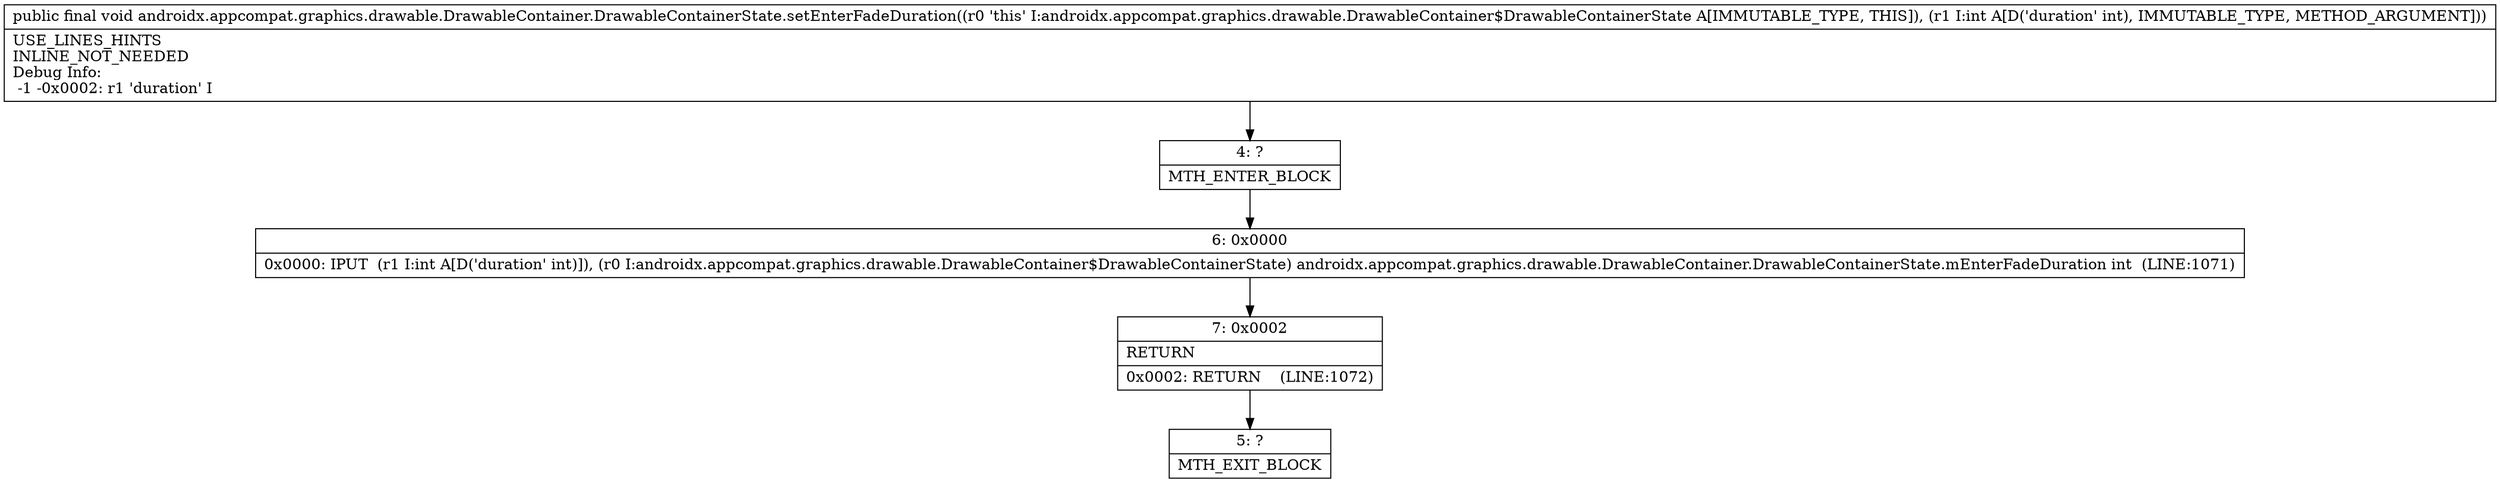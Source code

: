 digraph "CFG forandroidx.appcompat.graphics.drawable.DrawableContainer.DrawableContainerState.setEnterFadeDuration(I)V" {
Node_4 [shape=record,label="{4\:\ ?|MTH_ENTER_BLOCK\l}"];
Node_6 [shape=record,label="{6\:\ 0x0000|0x0000: IPUT  (r1 I:int A[D('duration' int)]), (r0 I:androidx.appcompat.graphics.drawable.DrawableContainer$DrawableContainerState) androidx.appcompat.graphics.drawable.DrawableContainer.DrawableContainerState.mEnterFadeDuration int  (LINE:1071)\l}"];
Node_7 [shape=record,label="{7\:\ 0x0002|RETURN\l|0x0002: RETURN    (LINE:1072)\l}"];
Node_5 [shape=record,label="{5\:\ ?|MTH_EXIT_BLOCK\l}"];
MethodNode[shape=record,label="{public final void androidx.appcompat.graphics.drawable.DrawableContainer.DrawableContainerState.setEnterFadeDuration((r0 'this' I:androidx.appcompat.graphics.drawable.DrawableContainer$DrawableContainerState A[IMMUTABLE_TYPE, THIS]), (r1 I:int A[D('duration' int), IMMUTABLE_TYPE, METHOD_ARGUMENT]))  | USE_LINES_HINTS\lINLINE_NOT_NEEDED\lDebug Info:\l  \-1 \-0x0002: r1 'duration' I\l}"];
MethodNode -> Node_4;Node_4 -> Node_6;
Node_6 -> Node_7;
Node_7 -> Node_5;
}

